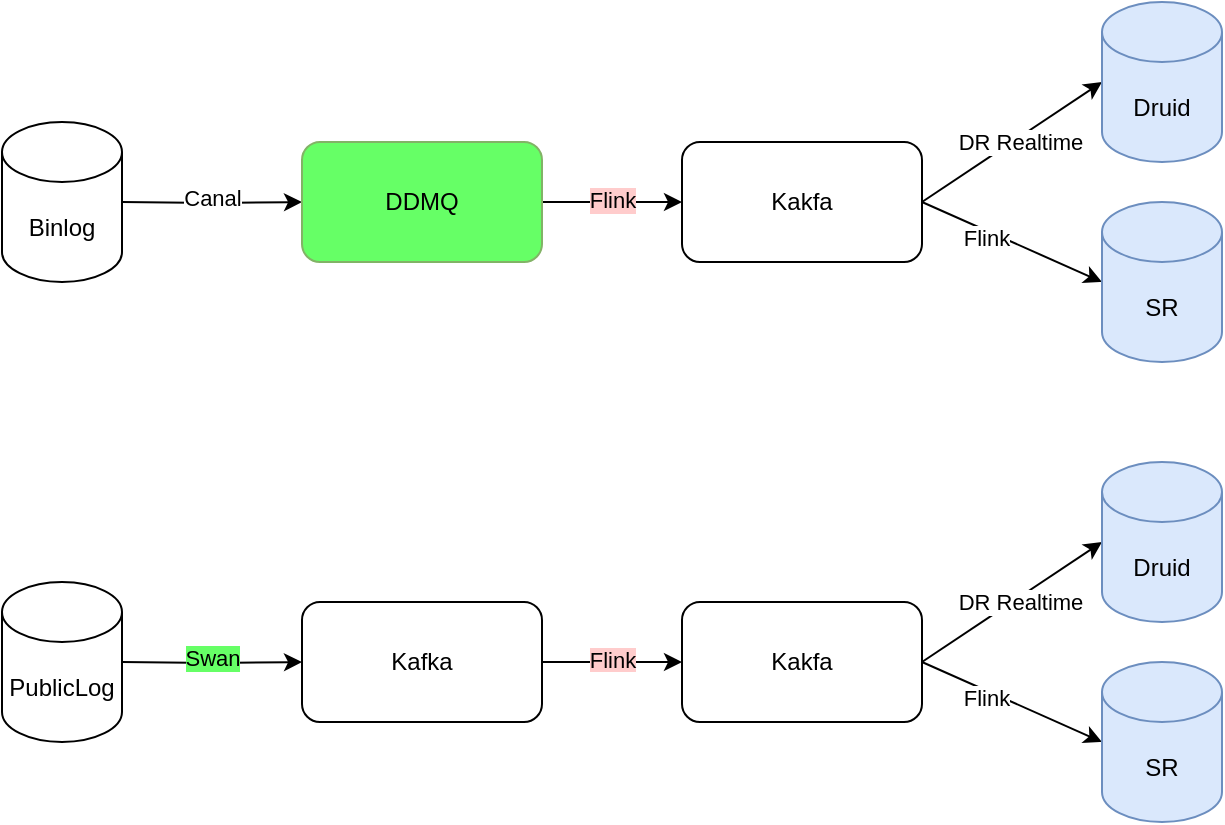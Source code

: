 <mxfile version="23.1.5" type="github">
  <diagram name="Page-1" id="v31idg3xZ_dOZs28FhL8">
    <mxGraphModel dx="954" dy="606" grid="1" gridSize="10" guides="1" tooltips="1" connect="1" arrows="1" fold="1" page="1" pageScale="1" pageWidth="850" pageHeight="1100" math="0" shadow="0">
      <root>
        <mxCell id="0" />
        <mxCell id="1" parent="0" />
        <mxCell id="iJB89_cw0DLiq7orDDIf-3" style="edgeStyle=orthogonalEdgeStyle;rounded=0;orthogonalLoop=1;jettySize=auto;html=1;exitX=1;exitY=0.5;exitDx=0;exitDy=0;" edge="1" parent="1" target="iJB89_cw0DLiq7orDDIf-2">
          <mxGeometry relative="1" as="geometry">
            <mxPoint x="190" y="310" as="sourcePoint" />
          </mxGeometry>
        </mxCell>
        <mxCell id="iJB89_cw0DLiq7orDDIf-4" value="Canal" style="edgeLabel;html=1;align=center;verticalAlign=middle;resizable=0;points=[];" vertex="1" connectable="0" parent="iJB89_cw0DLiq7orDDIf-3">
          <mxGeometry x="-0.022" y="3" relative="1" as="geometry">
            <mxPoint as="offset" />
          </mxGeometry>
        </mxCell>
        <mxCell id="iJB89_cw0DLiq7orDDIf-6" style="edgeStyle=orthogonalEdgeStyle;rounded=0;orthogonalLoop=1;jettySize=auto;html=1;exitX=1;exitY=0.5;exitDx=0;exitDy=0;entryX=0;entryY=0.5;entryDx=0;entryDy=0;" edge="1" parent="1" source="iJB89_cw0DLiq7orDDIf-2" target="iJB89_cw0DLiq7orDDIf-5">
          <mxGeometry relative="1" as="geometry" />
        </mxCell>
        <mxCell id="iJB89_cw0DLiq7orDDIf-8" value="Flink" style="edgeLabel;html=1;align=center;verticalAlign=middle;resizable=0;points=[];labelBackgroundColor=#FFCCCC;" vertex="1" connectable="0" parent="iJB89_cw0DLiq7orDDIf-6">
          <mxGeometry y="1" relative="1" as="geometry">
            <mxPoint as="offset" />
          </mxGeometry>
        </mxCell>
        <mxCell id="iJB89_cw0DLiq7orDDIf-2" value="DDMQ" style="rounded=1;whiteSpace=wrap;html=1;fillColor=#66FF66;strokeColor=#82b366;" vertex="1" parent="1">
          <mxGeometry x="280" y="280" width="120" height="60" as="geometry" />
        </mxCell>
        <mxCell id="iJB89_cw0DLiq7orDDIf-11" style="rounded=0;orthogonalLoop=1;jettySize=auto;html=1;exitX=1;exitY=0.5;exitDx=0;exitDy=0;entryX=0;entryY=0.5;entryDx=0;entryDy=0;entryPerimeter=0;" edge="1" parent="1" source="iJB89_cw0DLiq7orDDIf-5" target="iJB89_cw0DLiq7orDDIf-31">
          <mxGeometry relative="1" as="geometry">
            <mxPoint x="660" y="250" as="targetPoint" />
          </mxGeometry>
        </mxCell>
        <mxCell id="iJB89_cw0DLiq7orDDIf-14" value="DR Realtime" style="edgeLabel;html=1;align=center;verticalAlign=middle;resizable=0;points=[];" vertex="1" connectable="0" parent="iJB89_cw0DLiq7orDDIf-11">
          <mxGeometry x="-0.125" y="1" relative="1" as="geometry">
            <mxPoint x="10" y="-3" as="offset" />
          </mxGeometry>
        </mxCell>
        <mxCell id="iJB89_cw0DLiq7orDDIf-13" style="rounded=0;orthogonalLoop=1;jettySize=auto;html=1;exitX=1;exitY=0.5;exitDx=0;exitDy=0;entryX=0;entryY=0.5;entryDx=0;entryDy=0;entryPerimeter=0;" edge="1" parent="1" source="iJB89_cw0DLiq7orDDIf-5" target="iJB89_cw0DLiq7orDDIf-32">
          <mxGeometry relative="1" as="geometry">
            <mxPoint x="660" y="360" as="targetPoint" />
          </mxGeometry>
        </mxCell>
        <mxCell id="iJB89_cw0DLiq7orDDIf-15" value="Flink" style="edgeLabel;html=1;align=center;verticalAlign=middle;resizable=0;points=[];" vertex="1" connectable="0" parent="iJB89_cw0DLiq7orDDIf-13">
          <mxGeometry x="-0.262" y="-3" relative="1" as="geometry">
            <mxPoint as="offset" />
          </mxGeometry>
        </mxCell>
        <mxCell id="iJB89_cw0DLiq7orDDIf-5" value="Kakfa" style="rounded=1;whiteSpace=wrap;html=1;" vertex="1" parent="1">
          <mxGeometry x="470" y="280" width="120" height="60" as="geometry" />
        </mxCell>
        <mxCell id="iJB89_cw0DLiq7orDDIf-29" value="Binlog" style="shape=cylinder3;whiteSpace=wrap;html=1;boundedLbl=1;backgroundOutline=1;size=15;" vertex="1" parent="1">
          <mxGeometry x="130" y="270" width="60" height="80" as="geometry" />
        </mxCell>
        <mxCell id="iJB89_cw0DLiq7orDDIf-31" value="Druid" style="shape=cylinder3;whiteSpace=wrap;html=1;boundedLbl=1;backgroundOutline=1;size=15;fillColor=#dae8fc;strokeColor=#6c8ebf;" vertex="1" parent="1">
          <mxGeometry x="680" y="210" width="60" height="80" as="geometry" />
        </mxCell>
        <mxCell id="iJB89_cw0DLiq7orDDIf-32" value="SR" style="shape=cylinder3;whiteSpace=wrap;html=1;boundedLbl=1;backgroundOutline=1;size=15;fillColor=#dae8fc;strokeColor=#6c8ebf;" vertex="1" parent="1">
          <mxGeometry x="680" y="310" width="60" height="80" as="geometry" />
        </mxCell>
        <mxCell id="iJB89_cw0DLiq7orDDIf-34" style="edgeStyle=orthogonalEdgeStyle;rounded=0;orthogonalLoop=1;jettySize=auto;html=1;exitX=1;exitY=0.5;exitDx=0;exitDy=0;" edge="1" parent="1" target="iJB89_cw0DLiq7orDDIf-38">
          <mxGeometry relative="1" as="geometry">
            <mxPoint x="190" y="540" as="sourcePoint" />
          </mxGeometry>
        </mxCell>
        <mxCell id="iJB89_cw0DLiq7orDDIf-35" value="Swan" style="edgeLabel;html=1;align=center;verticalAlign=middle;resizable=0;points=[];labelBackgroundColor=#66FF66;" vertex="1" connectable="0" parent="iJB89_cw0DLiq7orDDIf-34">
          <mxGeometry x="-0.022" y="3" relative="1" as="geometry">
            <mxPoint as="offset" />
          </mxGeometry>
        </mxCell>
        <mxCell id="iJB89_cw0DLiq7orDDIf-36" style="edgeStyle=orthogonalEdgeStyle;rounded=0;orthogonalLoop=1;jettySize=auto;html=1;exitX=1;exitY=0.5;exitDx=0;exitDy=0;entryX=0;entryY=0.5;entryDx=0;entryDy=0;" edge="1" parent="1" source="iJB89_cw0DLiq7orDDIf-38" target="iJB89_cw0DLiq7orDDIf-43">
          <mxGeometry relative="1" as="geometry" />
        </mxCell>
        <mxCell id="iJB89_cw0DLiq7orDDIf-37" value="&lt;span style=&quot;background-color: rgb(255, 204, 204);&quot;&gt;Flink&lt;/span&gt;" style="edgeLabel;html=1;align=center;verticalAlign=middle;resizable=0;points=[];" vertex="1" connectable="0" parent="iJB89_cw0DLiq7orDDIf-36">
          <mxGeometry y="1" relative="1" as="geometry">
            <mxPoint as="offset" />
          </mxGeometry>
        </mxCell>
        <mxCell id="iJB89_cw0DLiq7orDDIf-38" value="Kafka" style="rounded=1;whiteSpace=wrap;html=1;" vertex="1" parent="1">
          <mxGeometry x="280" y="510" width="120" height="60" as="geometry" />
        </mxCell>
        <mxCell id="iJB89_cw0DLiq7orDDIf-39" style="rounded=0;orthogonalLoop=1;jettySize=auto;html=1;exitX=1;exitY=0.5;exitDx=0;exitDy=0;entryX=0;entryY=0.5;entryDx=0;entryDy=0;entryPerimeter=0;" edge="1" parent="1" source="iJB89_cw0DLiq7orDDIf-43" target="iJB89_cw0DLiq7orDDIf-45">
          <mxGeometry relative="1" as="geometry">
            <mxPoint x="660" y="480" as="targetPoint" />
          </mxGeometry>
        </mxCell>
        <mxCell id="iJB89_cw0DLiq7orDDIf-40" value="DR Realtime" style="edgeLabel;html=1;align=center;verticalAlign=middle;resizable=0;points=[];" vertex="1" connectable="0" parent="iJB89_cw0DLiq7orDDIf-39">
          <mxGeometry x="-0.125" y="1" relative="1" as="geometry">
            <mxPoint x="10" y="-3" as="offset" />
          </mxGeometry>
        </mxCell>
        <mxCell id="iJB89_cw0DLiq7orDDIf-41" style="rounded=0;orthogonalLoop=1;jettySize=auto;html=1;exitX=1;exitY=0.5;exitDx=0;exitDy=0;entryX=0;entryY=0.5;entryDx=0;entryDy=0;entryPerimeter=0;" edge="1" parent="1" source="iJB89_cw0DLiq7orDDIf-43" target="iJB89_cw0DLiq7orDDIf-46">
          <mxGeometry relative="1" as="geometry">
            <mxPoint x="660" y="590" as="targetPoint" />
          </mxGeometry>
        </mxCell>
        <mxCell id="iJB89_cw0DLiq7orDDIf-42" value="Flink" style="edgeLabel;html=1;align=center;verticalAlign=middle;resizable=0;points=[];" vertex="1" connectable="0" parent="iJB89_cw0DLiq7orDDIf-41">
          <mxGeometry x="-0.262" y="-3" relative="1" as="geometry">
            <mxPoint as="offset" />
          </mxGeometry>
        </mxCell>
        <mxCell id="iJB89_cw0DLiq7orDDIf-43" value="Kakfa" style="rounded=1;whiteSpace=wrap;html=1;" vertex="1" parent="1">
          <mxGeometry x="470" y="510" width="120" height="60" as="geometry" />
        </mxCell>
        <mxCell id="iJB89_cw0DLiq7orDDIf-44" value="PublicLog" style="shape=cylinder3;whiteSpace=wrap;html=1;boundedLbl=1;backgroundOutline=1;size=15;" vertex="1" parent="1">
          <mxGeometry x="130" y="500" width="60" height="80" as="geometry" />
        </mxCell>
        <mxCell id="iJB89_cw0DLiq7orDDIf-45" value="Druid" style="shape=cylinder3;whiteSpace=wrap;html=1;boundedLbl=1;backgroundOutline=1;size=15;fillColor=#dae8fc;strokeColor=#6c8ebf;" vertex="1" parent="1">
          <mxGeometry x="680" y="440" width="60" height="80" as="geometry" />
        </mxCell>
        <mxCell id="iJB89_cw0DLiq7orDDIf-46" value="SR" style="shape=cylinder3;whiteSpace=wrap;html=1;boundedLbl=1;backgroundOutline=1;size=15;fillColor=#dae8fc;strokeColor=#6c8ebf;" vertex="1" parent="1">
          <mxGeometry x="680" y="540" width="60" height="80" as="geometry" />
        </mxCell>
      </root>
    </mxGraphModel>
  </diagram>
</mxfile>
